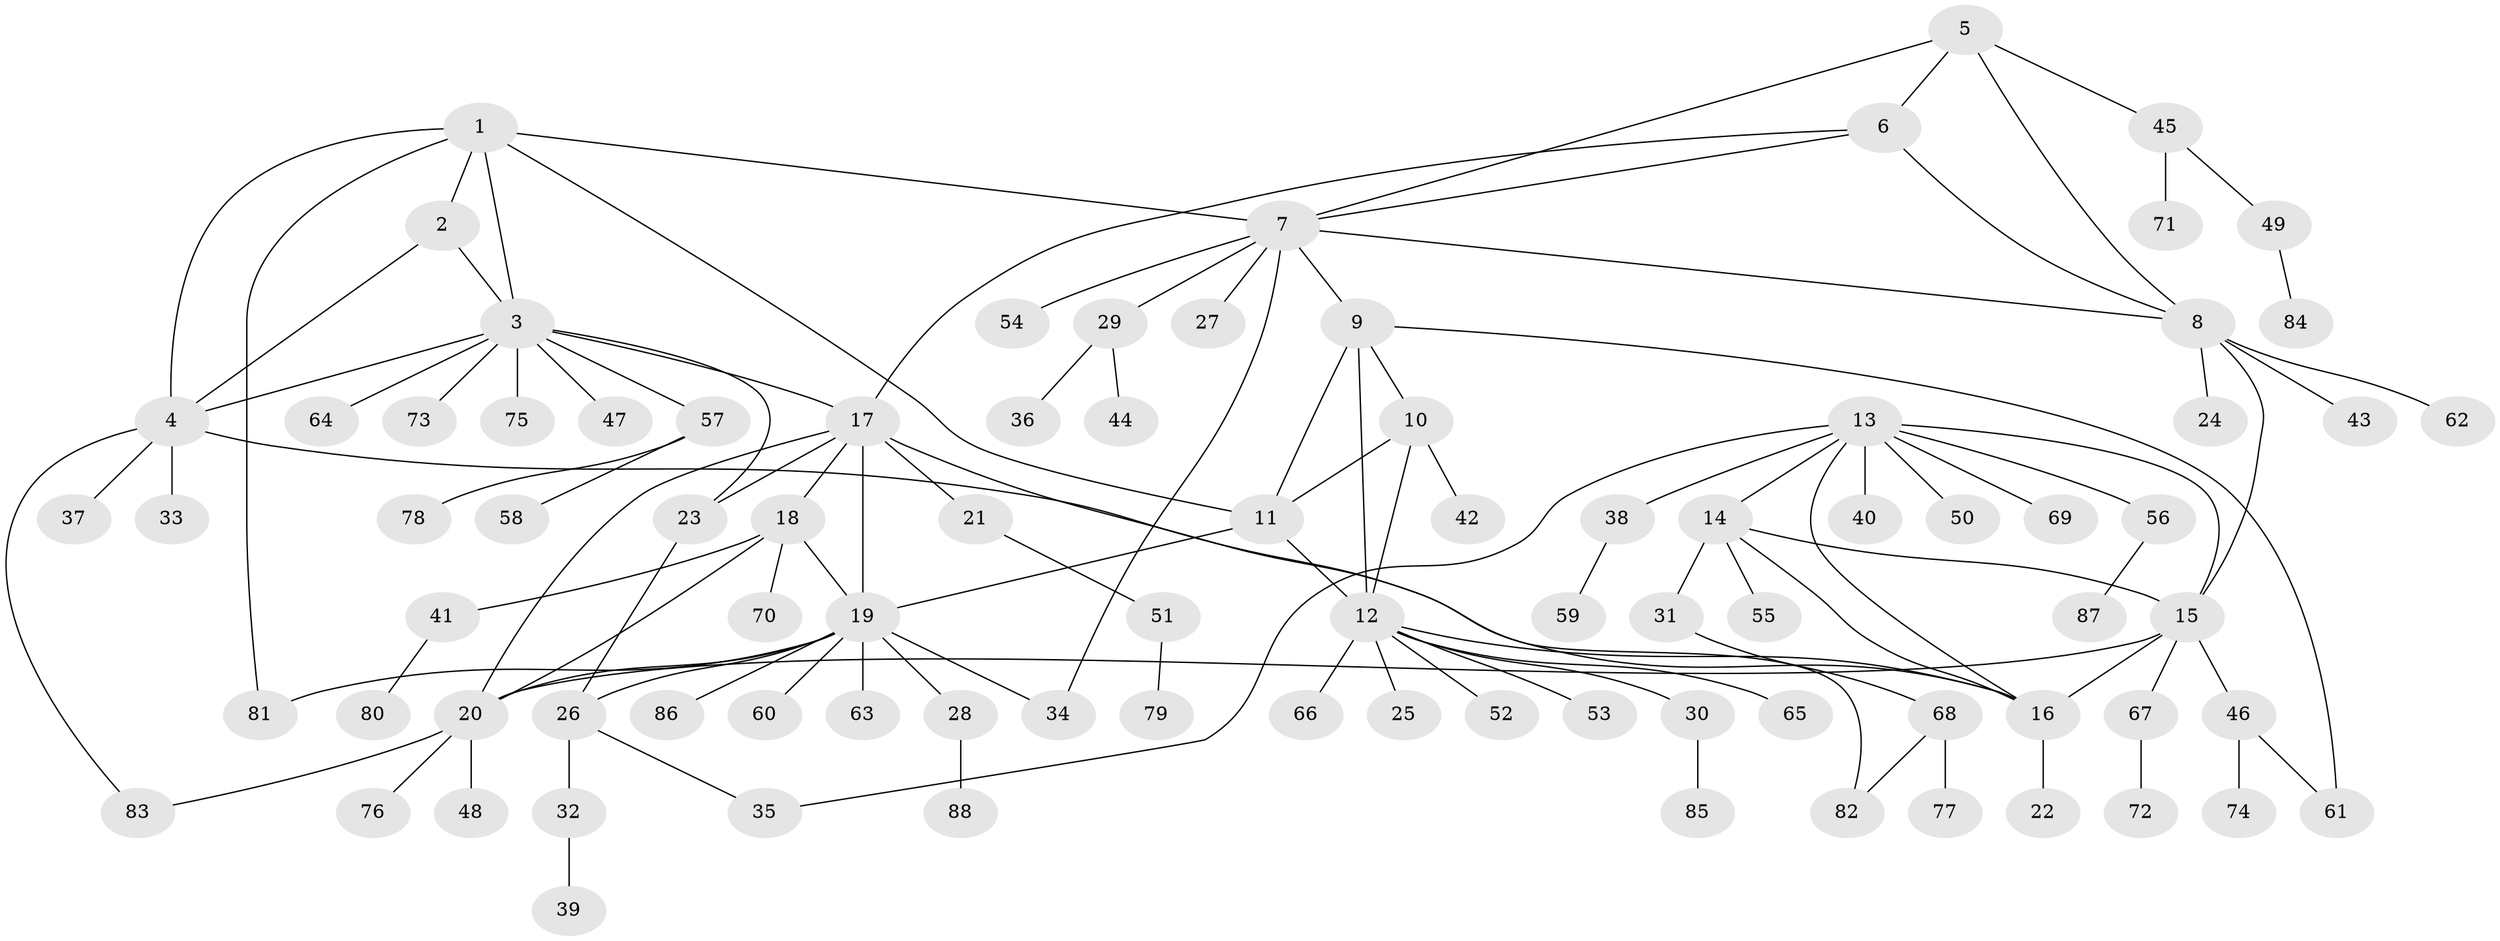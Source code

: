 // coarse degree distribution, {7: 0.030303030303030304, 9: 0.015151515151515152, 5: 0.06060606060606061, 4: 0.030303030303030304, 10: 0.015151515151515152, 8: 0.06060606060606061, 6: 0.015151515151515152, 11: 0.015151515151515152, 2: 0.18181818181818182, 1: 0.5454545454545454, 3: 0.030303030303030304}
// Generated by graph-tools (version 1.1) at 2025/24/03/03/25 07:24:09]
// undirected, 88 vertices, 116 edges
graph export_dot {
graph [start="1"]
  node [color=gray90,style=filled];
  1;
  2;
  3;
  4;
  5;
  6;
  7;
  8;
  9;
  10;
  11;
  12;
  13;
  14;
  15;
  16;
  17;
  18;
  19;
  20;
  21;
  22;
  23;
  24;
  25;
  26;
  27;
  28;
  29;
  30;
  31;
  32;
  33;
  34;
  35;
  36;
  37;
  38;
  39;
  40;
  41;
  42;
  43;
  44;
  45;
  46;
  47;
  48;
  49;
  50;
  51;
  52;
  53;
  54;
  55;
  56;
  57;
  58;
  59;
  60;
  61;
  62;
  63;
  64;
  65;
  66;
  67;
  68;
  69;
  70;
  71;
  72;
  73;
  74;
  75;
  76;
  77;
  78;
  79;
  80;
  81;
  82;
  83;
  84;
  85;
  86;
  87;
  88;
  1 -- 2;
  1 -- 3;
  1 -- 4;
  1 -- 7;
  1 -- 11;
  1 -- 81;
  2 -- 3;
  2 -- 4;
  3 -- 4;
  3 -- 17;
  3 -- 23;
  3 -- 47;
  3 -- 57;
  3 -- 64;
  3 -- 73;
  3 -- 75;
  4 -- 16;
  4 -- 33;
  4 -- 37;
  4 -- 83;
  5 -- 6;
  5 -- 7;
  5 -- 8;
  5 -- 45;
  6 -- 7;
  6 -- 8;
  6 -- 17;
  7 -- 8;
  7 -- 9;
  7 -- 27;
  7 -- 29;
  7 -- 34;
  7 -- 54;
  8 -- 15;
  8 -- 24;
  8 -- 43;
  8 -- 62;
  9 -- 10;
  9 -- 11;
  9 -- 12;
  9 -- 61;
  10 -- 11;
  10 -- 12;
  10 -- 42;
  11 -- 12;
  11 -- 19;
  12 -- 16;
  12 -- 25;
  12 -- 30;
  12 -- 52;
  12 -- 53;
  12 -- 65;
  12 -- 66;
  13 -- 14;
  13 -- 15;
  13 -- 16;
  13 -- 35;
  13 -- 38;
  13 -- 40;
  13 -- 50;
  13 -- 56;
  13 -- 69;
  14 -- 15;
  14 -- 16;
  14 -- 31;
  14 -- 55;
  15 -- 16;
  15 -- 20;
  15 -- 46;
  15 -- 67;
  16 -- 22;
  17 -- 18;
  17 -- 19;
  17 -- 20;
  17 -- 21;
  17 -- 23;
  17 -- 82;
  18 -- 19;
  18 -- 20;
  18 -- 41;
  18 -- 70;
  19 -- 20;
  19 -- 26;
  19 -- 28;
  19 -- 34;
  19 -- 60;
  19 -- 63;
  19 -- 81;
  19 -- 86;
  20 -- 48;
  20 -- 76;
  20 -- 83;
  21 -- 51;
  23 -- 26;
  26 -- 32;
  26 -- 35;
  28 -- 88;
  29 -- 36;
  29 -- 44;
  30 -- 85;
  31 -- 68;
  32 -- 39;
  38 -- 59;
  41 -- 80;
  45 -- 49;
  45 -- 71;
  46 -- 61;
  46 -- 74;
  49 -- 84;
  51 -- 79;
  56 -- 87;
  57 -- 58;
  57 -- 78;
  67 -- 72;
  68 -- 77;
  68 -- 82;
}
